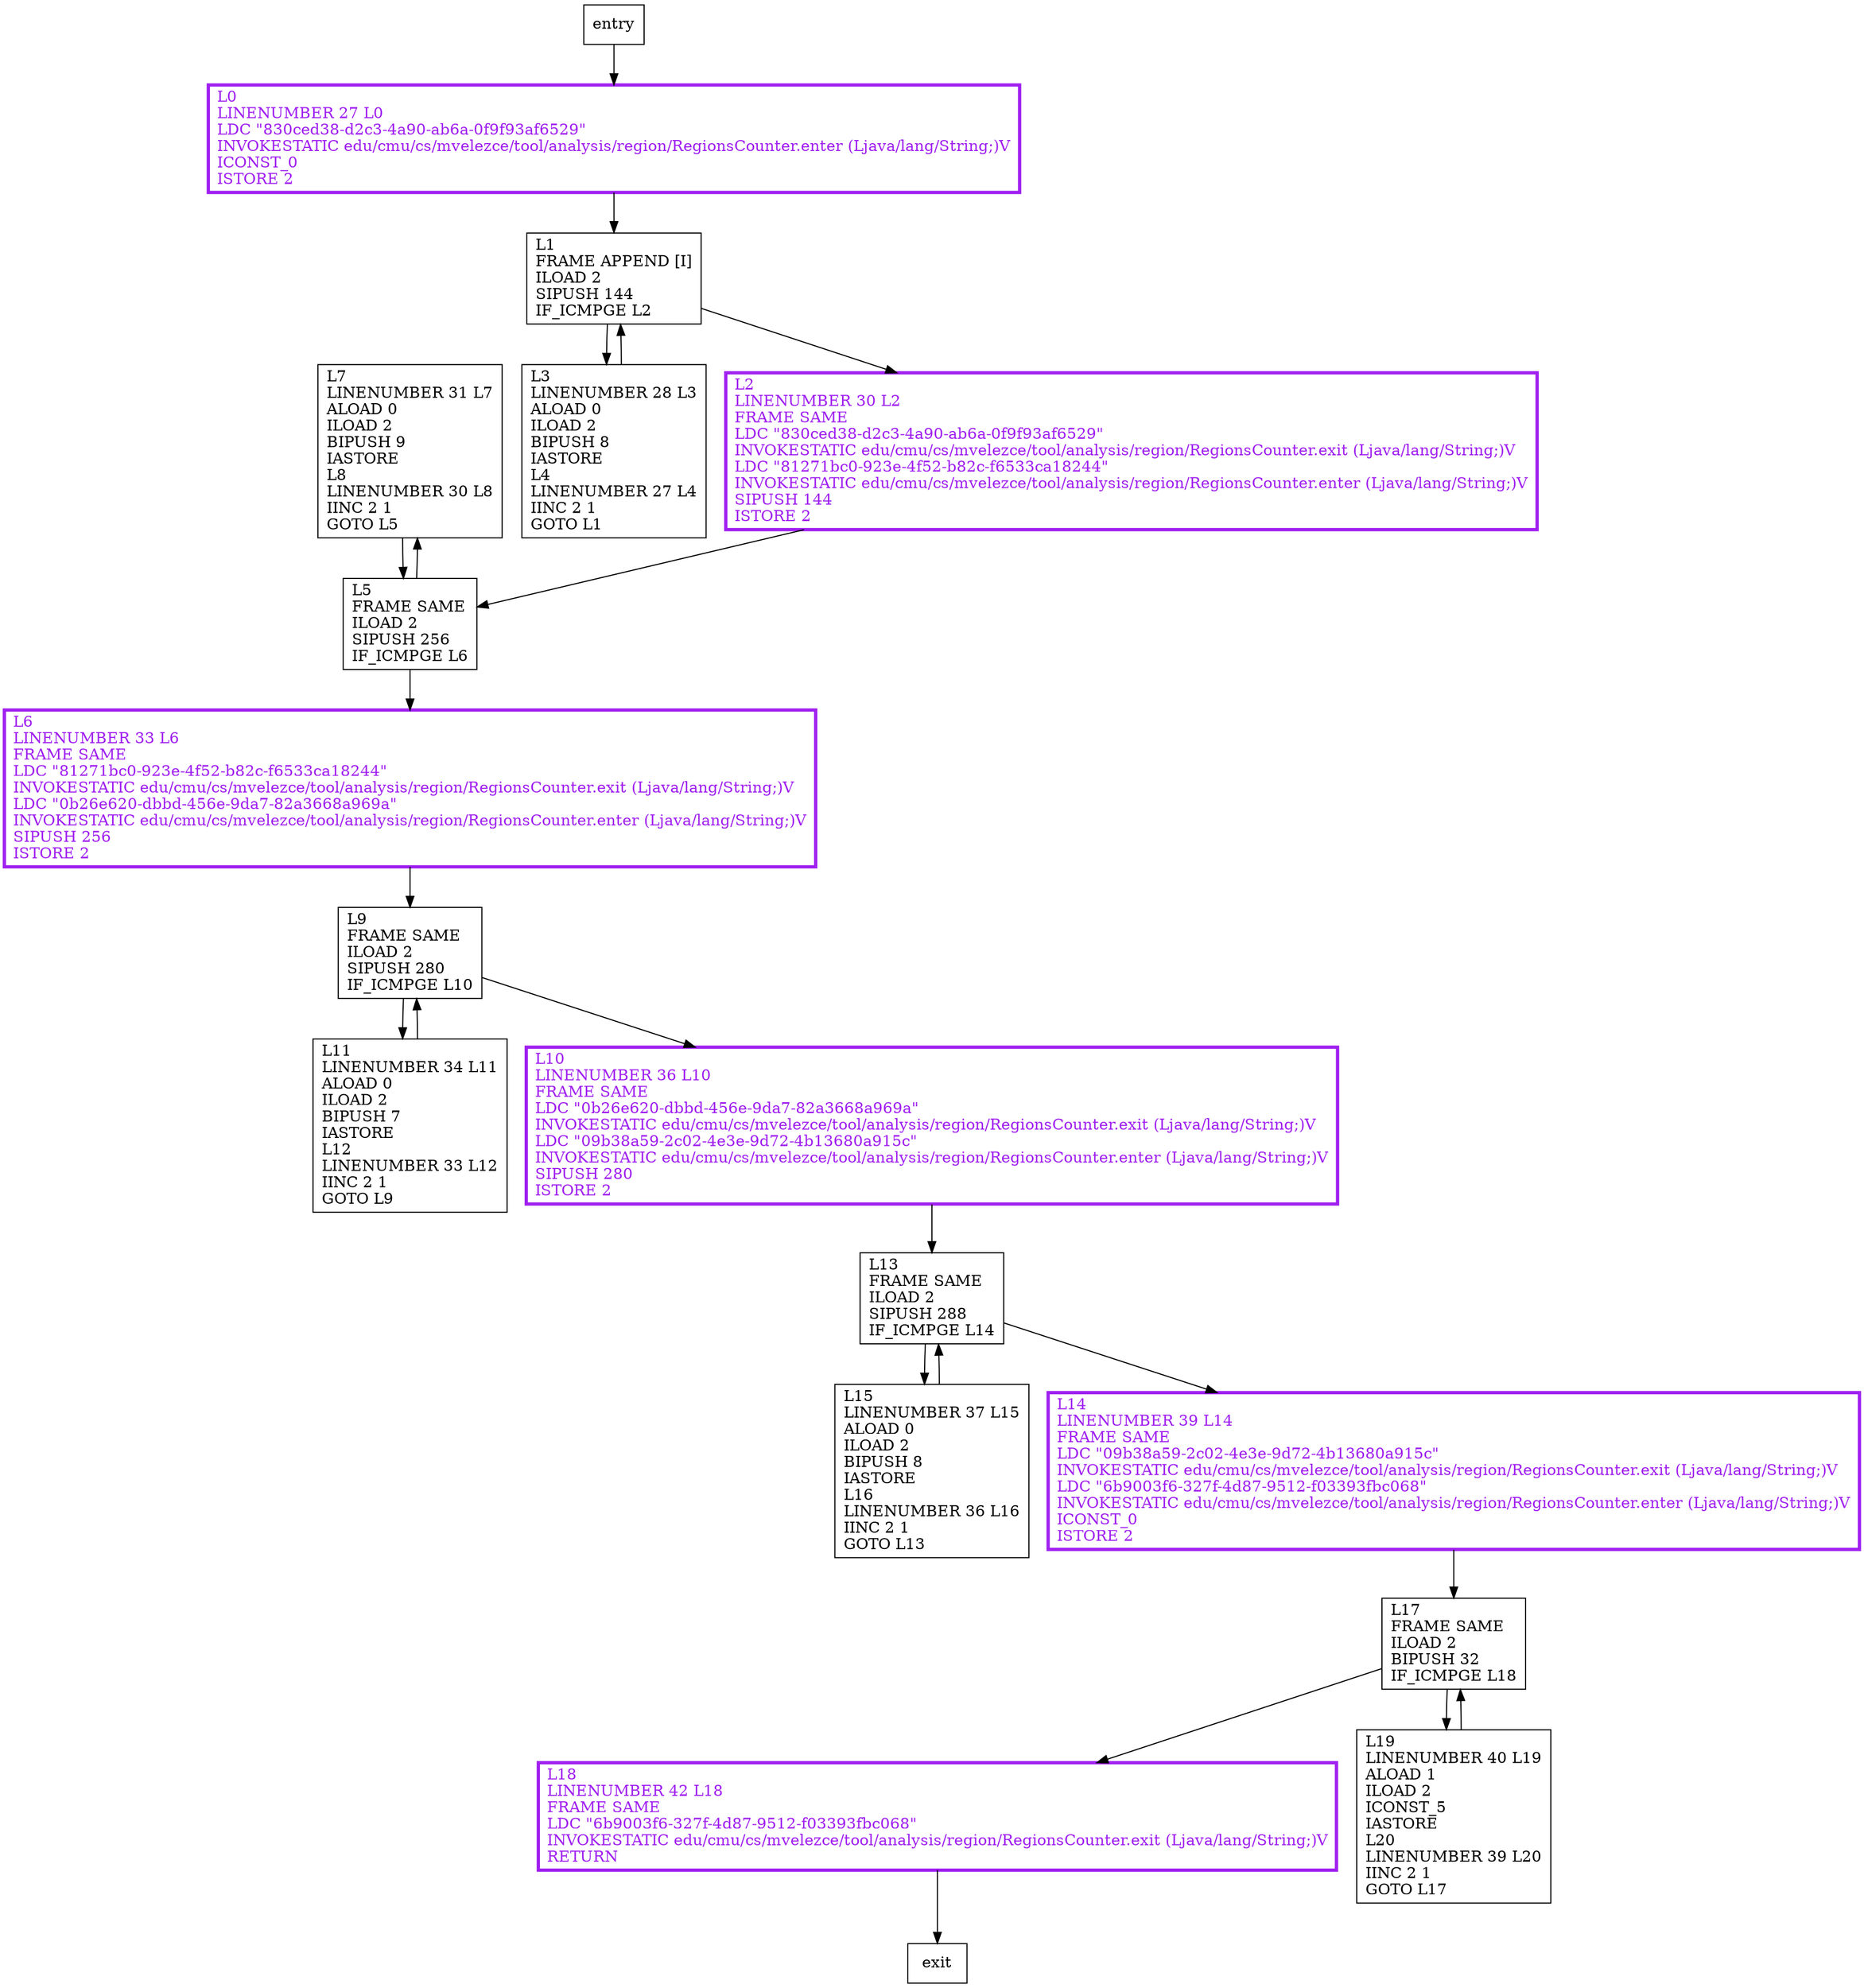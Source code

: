digraph getFixedTree {
node [shape=record];
657087430 [label="L7\lLINENUMBER 31 L7\lALOAD 0\lILOAD 2\lBIPUSH 9\lIASTORE\lL8\lLINENUMBER 30 L8\lIINC 2 1\lGOTO L5\l"];
1269283129 [label="L17\lFRAME SAME\lILOAD 2\lBIPUSH 32\lIF_ICMPGE L18\l"];
2053552262 [label="L11\lLINENUMBER 34 L11\lALOAD 0\lILOAD 2\lBIPUSH 7\lIASTORE\lL12\lLINENUMBER 33 L12\lIINC 2 1\lGOTO L9\l"];
1387591827 [label="L10\lLINENUMBER 36 L10\lFRAME SAME\lLDC \"0b26e620-dbbd-456e-9da7-82a3668a969a\"\lINVOKESTATIC edu/cmu/cs/mvelezce/tool/analysis/region/RegionsCounter.exit (Ljava/lang/String;)V\lLDC \"09b38a59-2c02-4e3e-9d72-4b13680a915c\"\lINVOKESTATIC edu/cmu/cs/mvelezce/tool/analysis/region/RegionsCounter.enter (Ljava/lang/String;)V\lSIPUSH 280\lISTORE 2\l"];
266811495 [label="L9\lFRAME SAME\lILOAD 2\lSIPUSH 280\lIF_ICMPGE L10\l"];
552606102 [label="L13\lFRAME SAME\lILOAD 2\lSIPUSH 288\lIF_ICMPGE L14\l"];
457844387 [label="L3\lLINENUMBER 28 L3\lALOAD 0\lILOAD 2\lBIPUSH 8\lIASTORE\lL4\lLINENUMBER 27 L4\lIINC 2 1\lGOTO L1\l"];
191978563 [label="L0\lLINENUMBER 27 L0\lLDC \"830ced38-d2c3-4a90-ab6a-0f9f93af6529\"\lINVOKESTATIC edu/cmu/cs/mvelezce/tool/analysis/region/RegionsCounter.enter (Ljava/lang/String;)V\lICONST_0\lISTORE 2\l"];
1830756030 [label="L5\lFRAME SAME\lILOAD 2\lSIPUSH 256\lIF_ICMPGE L6\l"];
375532015 [label="L18\lLINENUMBER 42 L18\lFRAME SAME\lLDC \"6b9003f6-327f-4d87-9512-f03393fbc068\"\lINVOKESTATIC edu/cmu/cs/mvelezce/tool/analysis/region/RegionsCounter.exit (Ljava/lang/String;)V\lRETURN\l"];
1872576107 [label="L15\lLINENUMBER 37 L15\lALOAD 0\lILOAD 2\lBIPUSH 8\lIASTORE\lL16\lLINENUMBER 36 L16\lIINC 2 1\lGOTO L13\l"];
1152350065 [label="L1\lFRAME APPEND [I]\lILOAD 2\lSIPUSH 144\lIF_ICMPGE L2\l"];
446180811 [label="L14\lLINENUMBER 39 L14\lFRAME SAME\lLDC \"09b38a59-2c02-4e3e-9d72-4b13680a915c\"\lINVOKESTATIC edu/cmu/cs/mvelezce/tool/analysis/region/RegionsCounter.exit (Ljava/lang/String;)V\lLDC \"6b9003f6-327f-4d87-9512-f03393fbc068\"\lINVOKESTATIC edu/cmu/cs/mvelezce/tool/analysis/region/RegionsCounter.enter (Ljava/lang/String;)V\lICONST_0\lISTORE 2\l"];
1770090124 [label="L2\lLINENUMBER 30 L2\lFRAME SAME\lLDC \"830ced38-d2c3-4a90-ab6a-0f9f93af6529\"\lINVOKESTATIC edu/cmu/cs/mvelezce/tool/analysis/region/RegionsCounter.exit (Ljava/lang/String;)V\lLDC \"81271bc0-923e-4f52-b82c-f6533ca18244\"\lINVOKESTATIC edu/cmu/cs/mvelezce/tool/analysis/region/RegionsCounter.enter (Ljava/lang/String;)V\lSIPUSH 144\lISTORE 2\l"];
1161672931 [label="L6\lLINENUMBER 33 L6\lFRAME SAME\lLDC \"81271bc0-923e-4f52-b82c-f6533ca18244\"\lINVOKESTATIC edu/cmu/cs/mvelezce/tool/analysis/region/RegionsCounter.exit (Ljava/lang/String;)V\lLDC \"0b26e620-dbbd-456e-9da7-82a3668a969a\"\lINVOKESTATIC edu/cmu/cs/mvelezce/tool/analysis/region/RegionsCounter.enter (Ljava/lang/String;)V\lSIPUSH 256\lISTORE 2\l"];
1297066141 [label="L19\lLINENUMBER 40 L19\lALOAD 1\lILOAD 2\lICONST_5\lIASTORE\lL20\lLINENUMBER 39 L20\lIINC 2 1\lGOTO L17\l"];
entry;
exit;
657087430 -> 1830756030;
1269283129 -> 375532015;
1269283129 -> 1297066141;
2053552262 -> 266811495;
1387591827 -> 552606102;
266811495 -> 2053552262;
266811495 -> 1387591827;
552606102 -> 1872576107;
552606102 -> 446180811;
457844387 -> 1152350065;
entry -> 191978563;
191978563 -> 1152350065;
1830756030 -> 657087430;
1830756030 -> 1161672931;
375532015 -> exit;
1872576107 -> 552606102;
1152350065 -> 457844387;
1152350065 -> 1770090124;
446180811 -> 1269283129;
1770090124 -> 1830756030;
1161672931 -> 266811495;
1297066141 -> 1269283129;
191978563[fontcolor="purple", penwidth=3, color="purple"];
1387591827[fontcolor="purple", penwidth=3, color="purple"];
375532015[fontcolor="purple", penwidth=3, color="purple"];
446180811[fontcolor="purple", penwidth=3, color="purple"];
1770090124[fontcolor="purple", penwidth=3, color="purple"];
1161672931[fontcolor="purple", penwidth=3, color="purple"];
}
